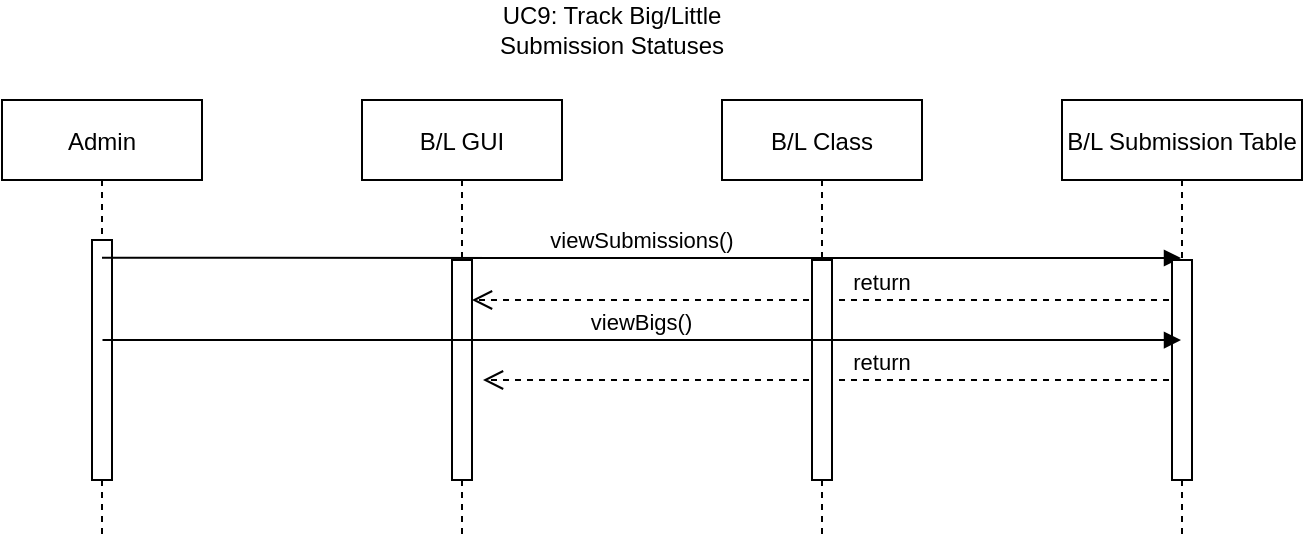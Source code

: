 <mxfile version="17.1.0" type="github">
  <diagram id="kgpKYQtTHZ0yAKxKKP6v" name="Page-1">
    <mxGraphModel dx="748" dy="737" grid="1" gridSize="10" guides="1" tooltips="1" connect="1" arrows="1" fold="1" page="1" pageScale="1" pageWidth="850" pageHeight="1100" math="0" shadow="0">
      <root>
        <mxCell id="0" />
        <mxCell id="1" parent="0" />
        <mxCell id="3nuBFxr9cyL0pnOWT2aG-1" value="Admin" style="shape=umlLifeline;perimeter=lifelinePerimeter;container=1;collapsible=0;recursiveResize=0;rounded=0;shadow=0;strokeWidth=1;" parent="1" vertex="1">
          <mxGeometry x="120" y="80" width="100" height="220" as="geometry" />
        </mxCell>
        <mxCell id="3nuBFxr9cyL0pnOWT2aG-2" value="" style="points=[];perimeter=orthogonalPerimeter;rounded=0;shadow=0;strokeWidth=1;" parent="3nuBFxr9cyL0pnOWT2aG-1" vertex="1">
          <mxGeometry x="45" y="70" width="10" height="120" as="geometry" />
        </mxCell>
        <mxCell id="3nuBFxr9cyL0pnOWT2aG-5" value="B/L GUI" style="shape=umlLifeline;perimeter=lifelinePerimeter;container=1;collapsible=0;recursiveResize=0;rounded=0;shadow=0;strokeWidth=1;" parent="1" vertex="1">
          <mxGeometry x="300" y="80" width="100" height="220" as="geometry" />
        </mxCell>
        <mxCell id="3nuBFxr9cyL0pnOWT2aG-6" value="" style="points=[];perimeter=orthogonalPerimeter;rounded=0;shadow=0;strokeWidth=1;" parent="3nuBFxr9cyL0pnOWT2aG-5" vertex="1">
          <mxGeometry x="45" y="80" width="10" height="110" as="geometry" />
        </mxCell>
        <mxCell id="eLDqaXjP_UrWTWcqMzap-7" value="return" style="verticalAlign=bottom;endArrow=open;dashed=1;endSize=8;shadow=0;strokeWidth=1;" edge="1" parent="3nuBFxr9cyL0pnOWT2aG-5" source="eLDqaXjP_UrWTWcqMzap-4">
          <mxGeometry x="-0.143" relative="1" as="geometry">
            <mxPoint x="60.5" y="140" as="targetPoint" />
            <mxPoint x="235" y="140" as="sourcePoint" />
            <Array as="points">
              <mxPoint x="175.5" y="140" />
            </Array>
            <mxPoint as="offset" />
          </mxGeometry>
        </mxCell>
        <mxCell id="3nuBFxr9cyL0pnOWT2aG-9" value="viewSubmissions()" style="verticalAlign=bottom;endArrow=block;shadow=0;strokeWidth=1;exitX=0.5;exitY=0.074;exitDx=0;exitDy=0;exitPerimeter=0;" parent="1" source="3nuBFxr9cyL0pnOWT2aG-2" target="eLDqaXjP_UrWTWcqMzap-4" edge="1">
          <mxGeometry relative="1" as="geometry">
            <mxPoint x="180" y="164" as="sourcePoint" />
            <Array as="points">
              <mxPoint x="510" y="159" />
            </Array>
          </mxGeometry>
        </mxCell>
        <mxCell id="3nuBFxr9cyL0pnOWT2aG-10" value="return" style="verticalAlign=bottom;endArrow=open;dashed=1;endSize=8;shadow=0;strokeWidth=1;" parent="1" source="eLDqaXjP_UrWTWcqMzap-4" target="3nuBFxr9cyL0pnOWT2aG-6" edge="1">
          <mxGeometry x="-0.157" relative="1" as="geometry">
            <mxPoint x="240" y="257" as="targetPoint" />
            <Array as="points">
              <mxPoint x="470" y="180" />
            </Array>
            <mxPoint as="offset" />
          </mxGeometry>
        </mxCell>
        <mxCell id="eLDqaXjP_UrWTWcqMzap-1" value="UC9: Track Big/Little Submission Statuses" style="text;strokeColor=none;fillColor=none;html=1;align=center;verticalAlign=middle;whiteSpace=wrap;rounded=0;hachureGap=4;" vertex="1" parent="1">
          <mxGeometry x="355" y="30" width="140" height="30" as="geometry" />
        </mxCell>
        <mxCell id="eLDqaXjP_UrWTWcqMzap-2" value="B/L Class" style="shape=umlLifeline;perimeter=lifelinePerimeter;container=1;collapsible=0;recursiveResize=0;rounded=0;shadow=0;strokeWidth=1;" vertex="1" parent="1">
          <mxGeometry x="480" y="80" width="100" height="220" as="geometry" />
        </mxCell>
        <mxCell id="eLDqaXjP_UrWTWcqMzap-3" value="" style="points=[];perimeter=orthogonalPerimeter;rounded=0;shadow=0;strokeWidth=1;" vertex="1" parent="eLDqaXjP_UrWTWcqMzap-2">
          <mxGeometry x="45" y="80" width="10" height="110" as="geometry" />
        </mxCell>
        <mxCell id="eLDqaXjP_UrWTWcqMzap-4" value="B/L Submission Table" style="shape=umlLifeline;perimeter=lifelinePerimeter;container=1;collapsible=0;recursiveResize=0;rounded=0;shadow=0;strokeWidth=1;" vertex="1" parent="1">
          <mxGeometry x="650" y="80" width="120" height="220" as="geometry" />
        </mxCell>
        <mxCell id="eLDqaXjP_UrWTWcqMzap-5" value="" style="points=[];perimeter=orthogonalPerimeter;rounded=0;shadow=0;strokeWidth=1;" vertex="1" parent="eLDqaXjP_UrWTWcqMzap-4">
          <mxGeometry x="55" y="80" width="10" height="110" as="geometry" />
        </mxCell>
        <mxCell id="eLDqaXjP_UrWTWcqMzap-6" value="viewBigs()" style="verticalAlign=bottom;endArrow=block;shadow=0;strokeWidth=1;exitX=0.5;exitY=0.074;exitDx=0;exitDy=0;exitPerimeter=0;" edge="1" parent="1" target="eLDqaXjP_UrWTWcqMzap-4">
          <mxGeometry relative="1" as="geometry">
            <mxPoint x="170.25" y="200.06" as="sourcePoint" />
            <mxPoint x="349.75" y="200" as="targetPoint" />
            <Array as="points" />
          </mxGeometry>
        </mxCell>
      </root>
    </mxGraphModel>
  </diagram>
</mxfile>
